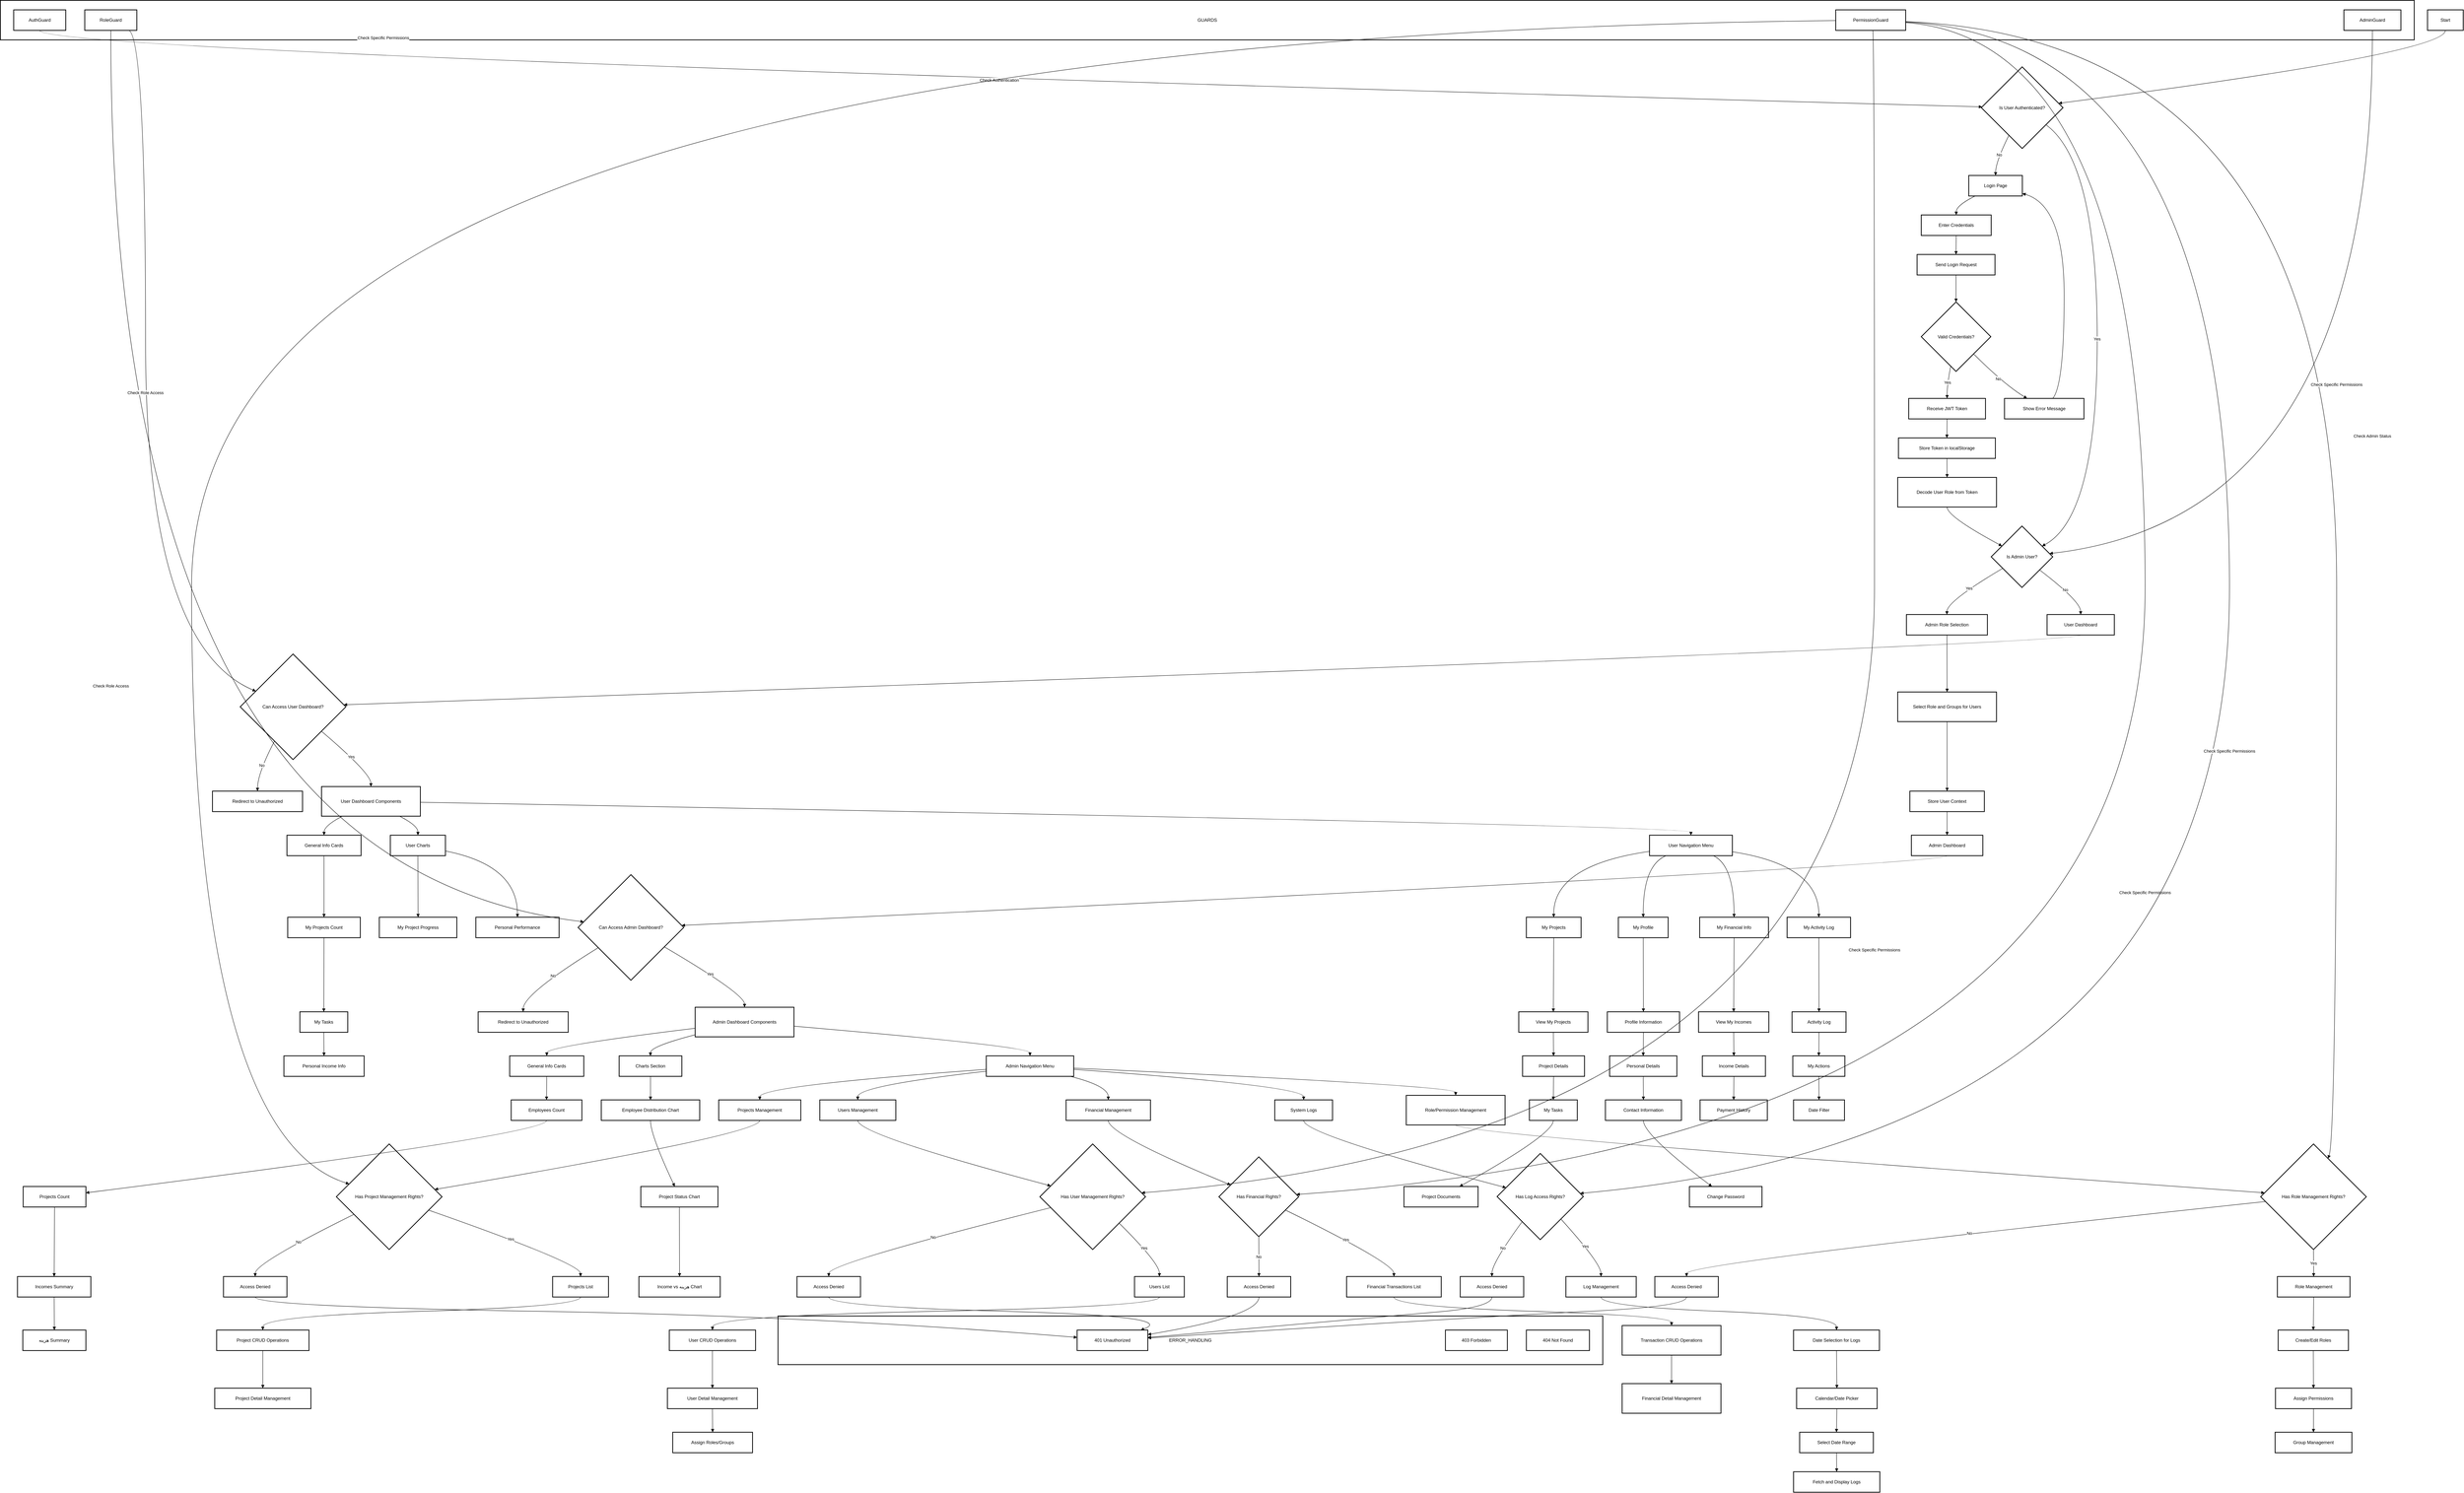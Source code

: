 <mxfile version="28.1.2">
  <diagram name="Page-1" id="Ymhac-gYsD-7-W69g-JU">
    <mxGraphModel dx="2340" dy="1373" grid="1" gridSize="10" guides="1" tooltips="1" connect="1" arrows="1" fold="1" page="1" pageScale="1" pageWidth="850" pageHeight="1100" math="0" shadow="0">
      <root>
        <mxCell id="0" />
        <mxCell id="1" parent="0" />
        <mxCell id="_YqeDHZtM0K_vwDkv74_-184" value="ERROR_HANDLING" style="whiteSpace=wrap;strokeWidth=2;" vertex="1" parent="1">
          <mxGeometry x="2066" y="3484" width="2170" height="128" as="geometry" />
        </mxCell>
        <mxCell id="_YqeDHZtM0K_vwDkv74_-185" value="GUARDS" style="whiteSpace=wrap;strokeWidth=2;" vertex="1" parent="1">
          <mxGeometry x="20" y="20" width="6351" height="104" as="geometry" />
        </mxCell>
        <mxCell id="_YqeDHZtM0K_vwDkv74_-186" value="Start" style="whiteSpace=wrap;strokeWidth=2;" vertex="1" parent="1">
          <mxGeometry x="6406" y="45" width="94" height="54" as="geometry" />
        </mxCell>
        <mxCell id="_YqeDHZtM0K_vwDkv74_-187" value="Is User Authenticated?" style="rhombus;strokeWidth=2;whiteSpace=wrap;" vertex="1" parent="1">
          <mxGeometry x="5232" y="195" width="215" height="215" as="geometry" />
        </mxCell>
        <mxCell id="_YqeDHZtM0K_vwDkv74_-188" value="Login Page" style="whiteSpace=wrap;strokeWidth=2;" vertex="1" parent="1">
          <mxGeometry x="5199" y="481" width="141" height="54" as="geometry" />
        </mxCell>
        <mxCell id="_YqeDHZtM0K_vwDkv74_-189" value="Is Admin User?" style="rhombus;strokeWidth=2;whiteSpace=wrap;" vertex="1" parent="1">
          <mxGeometry x="5258" y="1404" width="162" height="162" as="geometry" />
        </mxCell>
        <mxCell id="_YqeDHZtM0K_vwDkv74_-190" value="Enter Credentials" style="whiteSpace=wrap;strokeWidth=2;" vertex="1" parent="1">
          <mxGeometry x="5074" y="585" width="184" height="54" as="geometry" />
        </mxCell>
        <mxCell id="_YqeDHZtM0K_vwDkv74_-191" value="Send Login Request" style="whiteSpace=wrap;strokeWidth=2;" vertex="1" parent="1">
          <mxGeometry x="5063" y="689" width="205" height="54" as="geometry" />
        </mxCell>
        <mxCell id="_YqeDHZtM0K_vwDkv74_-192" value="Valid Credentials?" style="rhombus;strokeWidth=2;whiteSpace=wrap;" vertex="1" parent="1">
          <mxGeometry x="5074" y="814" width="183" height="183" as="geometry" />
        </mxCell>
        <mxCell id="_YqeDHZtM0K_vwDkv74_-193" value="Receive JWT Token" style="whiteSpace=wrap;strokeWidth=2;" vertex="1" parent="1">
          <mxGeometry x="5041" y="1068" width="202" height="54" as="geometry" />
        </mxCell>
        <mxCell id="_YqeDHZtM0K_vwDkv74_-194" value="Store Token in localStorage" style="whiteSpace=wrap;strokeWidth=2;" vertex="1" parent="1">
          <mxGeometry x="5014" y="1172" width="255" height="54" as="geometry" />
        </mxCell>
        <mxCell id="_YqeDHZtM0K_vwDkv74_-195" value="Decode User Role from Token" style="whiteSpace=wrap;strokeWidth=2;" vertex="1" parent="1">
          <mxGeometry x="5012" y="1276" width="260" height="78" as="geometry" />
        </mxCell>
        <mxCell id="_YqeDHZtM0K_vwDkv74_-196" value="Show Error Message" style="whiteSpace=wrap;strokeWidth=2;" vertex="1" parent="1">
          <mxGeometry x="5293" y="1068" width="209" height="54" as="geometry" />
        </mxCell>
        <mxCell id="_YqeDHZtM0K_vwDkv74_-197" value="Admin Role Selection" style="whiteSpace=wrap;strokeWidth=2;" vertex="1" parent="1">
          <mxGeometry x="5035" y="1637" width="213" height="54" as="geometry" />
        </mxCell>
        <mxCell id="_YqeDHZtM0K_vwDkv74_-198" value="Select Role and Groups for Users" style="whiteSpace=wrap;strokeWidth=2;" vertex="1" parent="1">
          <mxGeometry x="5012" y="1841" width="260" height="78" as="geometry" />
        </mxCell>
        <mxCell id="_YqeDHZtM0K_vwDkv74_-199" value="Store User Context" style="whiteSpace=wrap;strokeWidth=2;" vertex="1" parent="1">
          <mxGeometry x="5044" y="2102" width="196" height="54" as="geometry" />
        </mxCell>
        <mxCell id="_YqeDHZtM0K_vwDkv74_-200" value="Admin Dashboard" style="whiteSpace=wrap;strokeWidth=2;" vertex="1" parent="1">
          <mxGeometry x="5048" y="2218" width="188" height="54" as="geometry" />
        </mxCell>
        <mxCell id="_YqeDHZtM0K_vwDkv74_-201" value="User Dashboard" style="whiteSpace=wrap;strokeWidth=2;" vertex="1" parent="1">
          <mxGeometry x="5405" y="1637" width="177" height="54" as="geometry" />
        </mxCell>
        <mxCell id="_YqeDHZtM0K_vwDkv74_-202" value="Can Access Admin Dashboard?" style="rhombus;strokeWidth=2;whiteSpace=wrap;" vertex="1" parent="1">
          <mxGeometry x="1540" y="2322" width="278" height="278" as="geometry" />
        </mxCell>
        <mxCell id="_YqeDHZtM0K_vwDkv74_-203" value="Redirect to Unauthorized" style="whiteSpace=wrap;strokeWidth=2;" vertex="1" parent="1">
          <mxGeometry x="1277" y="2683" width="237" height="54" as="geometry" />
        </mxCell>
        <mxCell id="_YqeDHZtM0K_vwDkv74_-204" value="Admin Dashboard Components" style="whiteSpace=wrap;strokeWidth=2;" vertex="1" parent="1">
          <mxGeometry x="1848" y="2671" width="260" height="78" as="geometry" />
        </mxCell>
        <mxCell id="_YqeDHZtM0K_vwDkv74_-205" value="General Info Cards" style="whiteSpace=wrap;strokeWidth=2;" vertex="1" parent="1">
          <mxGeometry x="1360" y="2799" width="195" height="54" as="geometry" />
        </mxCell>
        <mxCell id="_YqeDHZtM0K_vwDkv74_-206" value="Employees Count" style="whiteSpace=wrap;strokeWidth=2;" vertex="1" parent="1">
          <mxGeometry x="1364" y="2915" width="186" height="54" as="geometry" />
        </mxCell>
        <mxCell id="_YqeDHZtM0K_vwDkv74_-207" value="Projects Count" style="whiteSpace=wrap;strokeWidth=2;" vertex="1" parent="1">
          <mxGeometry x="80" y="3143" width="165" height="54" as="geometry" />
        </mxCell>
        <mxCell id="_YqeDHZtM0K_vwDkv74_-208" value="Incomes Summary" style="whiteSpace=wrap;strokeWidth=2;" vertex="1" parent="1">
          <mxGeometry x="65" y="3380" width="193" height="54" as="geometry" />
        </mxCell>
        <mxCell id="_YqeDHZtM0K_vwDkv74_-209" value="هزینه Summary" style="whiteSpace=wrap;strokeWidth=2;" vertex="1" parent="1">
          <mxGeometry x="79" y="3521" width="166" height="54" as="geometry" />
        </mxCell>
        <mxCell id="_YqeDHZtM0K_vwDkv74_-210" value="Charts Section" style="whiteSpace=wrap;strokeWidth=2;" vertex="1" parent="1">
          <mxGeometry x="1648" y="2799" width="165" height="54" as="geometry" />
        </mxCell>
        <mxCell id="_YqeDHZtM0K_vwDkv74_-211" value="Employee Distribution Chart" style="whiteSpace=wrap;strokeWidth=2;" vertex="1" parent="1">
          <mxGeometry x="1601" y="2915" width="259" height="54" as="geometry" />
        </mxCell>
        <mxCell id="_YqeDHZtM0K_vwDkv74_-212" value="Project Status Chart" style="whiteSpace=wrap;strokeWidth=2;" vertex="1" parent="1">
          <mxGeometry x="1705" y="3143" width="203" height="54" as="geometry" />
        </mxCell>
        <mxCell id="_YqeDHZtM0K_vwDkv74_-213" value="Income vs هزینه Chart" style="whiteSpace=wrap;strokeWidth=2;" vertex="1" parent="1">
          <mxGeometry x="1700" y="3380" width="214" height="54" as="geometry" />
        </mxCell>
        <mxCell id="_YqeDHZtM0K_vwDkv74_-214" value="Admin Navigation Menu" style="whiteSpace=wrap;strokeWidth=2;" vertex="1" parent="1">
          <mxGeometry x="2614" y="2799" width="230" height="54" as="geometry" />
        </mxCell>
        <mxCell id="_YqeDHZtM0K_vwDkv74_-215" value="Projects Management" style="whiteSpace=wrap;strokeWidth=2;" vertex="1" parent="1">
          <mxGeometry x="1910" y="2915" width="216" height="54" as="geometry" />
        </mxCell>
        <mxCell id="_YqeDHZtM0K_vwDkv74_-216" value="Users Management" style="whiteSpace=wrap;strokeWidth=2;" vertex="1" parent="1">
          <mxGeometry x="2176" y="2915" width="200" height="54" as="geometry" />
        </mxCell>
        <mxCell id="_YqeDHZtM0K_vwDkv74_-217" value="Financial Management" style="whiteSpace=wrap;strokeWidth=2;" vertex="1" parent="1">
          <mxGeometry x="2824" y="2915" width="222" height="54" as="geometry" />
        </mxCell>
        <mxCell id="_YqeDHZtM0K_vwDkv74_-218" value="System Logs" style="whiteSpace=wrap;strokeWidth=2;" vertex="1" parent="1">
          <mxGeometry x="3373" y="2915" width="152" height="54" as="geometry" />
        </mxCell>
        <mxCell id="_YqeDHZtM0K_vwDkv74_-219" value="Role/Permission Management" style="whiteSpace=wrap;strokeWidth=2;" vertex="1" parent="1">
          <mxGeometry x="3719" y="2903" width="260" height="78" as="geometry" />
        </mxCell>
        <mxCell id="_YqeDHZtM0K_vwDkv74_-220" value="Can Access User Dashboard?" style="rhombus;strokeWidth=2;whiteSpace=wrap;" vertex="1" parent="1">
          <mxGeometry x="651" y="1741" width="278" height="278" as="geometry" />
        </mxCell>
        <mxCell id="_YqeDHZtM0K_vwDkv74_-221" value="Redirect to Unauthorized" style="whiteSpace=wrap;strokeWidth=2;" vertex="1" parent="1">
          <mxGeometry x="578" y="2102" width="237" height="54" as="geometry" />
        </mxCell>
        <mxCell id="_YqeDHZtM0K_vwDkv74_-222" value="User Dashboard Components" style="whiteSpace=wrap;strokeWidth=2;" vertex="1" parent="1">
          <mxGeometry x="865" y="2090" width="260" height="78" as="geometry" />
        </mxCell>
        <mxCell id="_YqeDHZtM0K_vwDkv74_-223" value="General Info Cards" style="whiteSpace=wrap;strokeWidth=2;" vertex="1" parent="1">
          <mxGeometry x="774" y="2218" width="195" height="54" as="geometry" />
        </mxCell>
        <mxCell id="_YqeDHZtM0K_vwDkv74_-224" value="My Projects Count" style="whiteSpace=wrap;strokeWidth=2;" vertex="1" parent="1">
          <mxGeometry x="776" y="2434" width="191" height="54" as="geometry" />
        </mxCell>
        <mxCell id="_YqeDHZtM0K_vwDkv74_-225" value="My Tasks" style="whiteSpace=wrap;strokeWidth=2;" vertex="1" parent="1">
          <mxGeometry x="808" y="2683" width="126" height="54" as="geometry" />
        </mxCell>
        <mxCell id="_YqeDHZtM0K_vwDkv74_-226" value="Personal Income Info" style="whiteSpace=wrap;strokeWidth=2;" vertex="1" parent="1">
          <mxGeometry x="766" y="2799" width="211" height="54" as="geometry" />
        </mxCell>
        <mxCell id="_YqeDHZtM0K_vwDkv74_-227" value="User Charts" style="whiteSpace=wrap;strokeWidth=2;" vertex="1" parent="1">
          <mxGeometry x="1046" y="2218" width="145" height="54" as="geometry" />
        </mxCell>
        <mxCell id="_YqeDHZtM0K_vwDkv74_-228" value="My Project Progress" style="whiteSpace=wrap;strokeWidth=2;" vertex="1" parent="1">
          <mxGeometry x="1017" y="2434" width="204" height="54" as="geometry" />
        </mxCell>
        <mxCell id="_YqeDHZtM0K_vwDkv74_-229" value="Personal Performance" style="whiteSpace=wrap;strokeWidth=2;" vertex="1" parent="1">
          <mxGeometry x="1271" y="2434" width="219" height="54" as="geometry" />
        </mxCell>
        <mxCell id="_YqeDHZtM0K_vwDkv74_-230" value="User Navigation Menu" style="whiteSpace=wrap;strokeWidth=2;" vertex="1" parent="1">
          <mxGeometry x="4359" y="2218" width="218" height="54" as="geometry" />
        </mxCell>
        <mxCell id="_YqeDHZtM0K_vwDkv74_-231" value="My Projects" style="whiteSpace=wrap;strokeWidth=2;" vertex="1" parent="1">
          <mxGeometry x="4035" y="2434" width="144" height="54" as="geometry" />
        </mxCell>
        <mxCell id="_YqeDHZtM0K_vwDkv74_-232" value="My Profile" style="whiteSpace=wrap;strokeWidth=2;" vertex="1" parent="1">
          <mxGeometry x="4277" y="2434" width="131" height="54" as="geometry" />
        </mxCell>
        <mxCell id="_YqeDHZtM0K_vwDkv74_-233" value="My Financial Info" style="whiteSpace=wrap;strokeWidth=2;" vertex="1" parent="1">
          <mxGeometry x="4491" y="2434" width="181" height="54" as="geometry" />
        </mxCell>
        <mxCell id="_YqeDHZtM0K_vwDkv74_-234" value="My Activity Log" style="whiteSpace=wrap;strokeWidth=2;" vertex="1" parent="1">
          <mxGeometry x="4721" y="2434" width="167" height="54" as="geometry" />
        </mxCell>
        <mxCell id="_YqeDHZtM0K_vwDkv74_-235" value="Has Project Management Rights?" style="rhombus;strokeWidth=2;whiteSpace=wrap;" vertex="1" parent="1">
          <mxGeometry x="904" y="3031" width="278" height="278" as="geometry" />
        </mxCell>
        <mxCell id="_YqeDHZtM0K_vwDkv74_-236" value="Access Denied" style="whiteSpace=wrap;strokeWidth=2;" vertex="1" parent="1">
          <mxGeometry x="607" y="3380" width="167" height="54" as="geometry" />
        </mxCell>
        <mxCell id="_YqeDHZtM0K_vwDkv74_-237" value="Projects List" style="whiteSpace=wrap;strokeWidth=2;" vertex="1" parent="1">
          <mxGeometry x="1473" y="3380" width="147" height="54" as="geometry" />
        </mxCell>
        <mxCell id="_YqeDHZtM0K_vwDkv74_-238" value="Project CRUD Operations" style="whiteSpace=wrap;strokeWidth=2;" vertex="1" parent="1">
          <mxGeometry x="589" y="3521" width="243" height="54" as="geometry" />
        </mxCell>
        <mxCell id="_YqeDHZtM0K_vwDkv74_-239" value="Project Detail Management" style="whiteSpace=wrap;strokeWidth=2;" vertex="1" parent="1">
          <mxGeometry x="584" y="3674" width="253" height="54" as="geometry" />
        </mxCell>
        <mxCell id="_YqeDHZtM0K_vwDkv74_-240" value="Has User Management Rights?" style="rhombus;strokeWidth=2;whiteSpace=wrap;" vertex="1" parent="1">
          <mxGeometry x="2755" y="3031" width="278" height="278" as="geometry" />
        </mxCell>
        <mxCell id="_YqeDHZtM0K_vwDkv74_-241" value="Access Denied" style="whiteSpace=wrap;strokeWidth=2;" vertex="1" parent="1">
          <mxGeometry x="2116" y="3380" width="167" height="54" as="geometry" />
        </mxCell>
        <mxCell id="_YqeDHZtM0K_vwDkv74_-242" value="Users List" style="whiteSpace=wrap;strokeWidth=2;" vertex="1" parent="1">
          <mxGeometry x="3004" y="3380" width="131" height="54" as="geometry" />
        </mxCell>
        <mxCell id="_YqeDHZtM0K_vwDkv74_-243" value="User CRUD Operations" style="whiteSpace=wrap;strokeWidth=2;" vertex="1" parent="1">
          <mxGeometry x="1780" y="3521" width="227" height="54" as="geometry" />
        </mxCell>
        <mxCell id="_YqeDHZtM0K_vwDkv74_-244" value="User Detail Management" style="whiteSpace=wrap;strokeWidth=2;" vertex="1" parent="1">
          <mxGeometry x="1775" y="3674" width="237" height="54" as="geometry" />
        </mxCell>
        <mxCell id="_YqeDHZtM0K_vwDkv74_-245" value="Assign Roles/Groups" style="whiteSpace=wrap;strokeWidth=2;" vertex="1" parent="1">
          <mxGeometry x="1789" y="3790" width="210" height="54" as="geometry" />
        </mxCell>
        <mxCell id="_YqeDHZtM0K_vwDkv74_-246" value="Has Financial Rights?" style="rhombus;strokeWidth=2;whiteSpace=wrap;" vertex="1" parent="1">
          <mxGeometry x="3226" y="3065" width="210" height="210" as="geometry" />
        </mxCell>
        <mxCell id="_YqeDHZtM0K_vwDkv74_-247" value="Access Denied" style="whiteSpace=wrap;strokeWidth=2;" vertex="1" parent="1">
          <mxGeometry x="3248" y="3380" width="167" height="54" as="geometry" />
        </mxCell>
        <mxCell id="_YqeDHZtM0K_vwDkv74_-248" value="Financial Transactions List" style="whiteSpace=wrap;strokeWidth=2;" vertex="1" parent="1">
          <mxGeometry x="3562" y="3380" width="249" height="54" as="geometry" />
        </mxCell>
        <mxCell id="_YqeDHZtM0K_vwDkv74_-249" value="Transaction CRUD Operations" style="whiteSpace=wrap;strokeWidth=2;" vertex="1" parent="1">
          <mxGeometry x="4287" y="3509" width="260" height="78" as="geometry" />
        </mxCell>
        <mxCell id="_YqeDHZtM0K_vwDkv74_-250" value="Financial Detail Management" style="whiteSpace=wrap;strokeWidth=2;" vertex="1" parent="1">
          <mxGeometry x="4287" y="3662" width="260" height="78" as="geometry" />
        </mxCell>
        <mxCell id="_YqeDHZtM0K_vwDkv74_-251" value="Has Log Access Rights?" style="rhombus;strokeWidth=2;whiteSpace=wrap;" vertex="1" parent="1">
          <mxGeometry x="3958" y="3056" width="227" height="227" as="geometry" />
        </mxCell>
        <mxCell id="_YqeDHZtM0K_vwDkv74_-252" value="Access Denied" style="whiteSpace=wrap;strokeWidth=2;" vertex="1" parent="1">
          <mxGeometry x="3861" y="3380" width="167" height="54" as="geometry" />
        </mxCell>
        <mxCell id="_YqeDHZtM0K_vwDkv74_-253" value="Log Management" style="whiteSpace=wrap;strokeWidth=2;" vertex="1" parent="1">
          <mxGeometry x="4139" y="3380" width="185" height="54" as="geometry" />
        </mxCell>
        <mxCell id="_YqeDHZtM0K_vwDkv74_-254" value="Date Selection for Logs" style="whiteSpace=wrap;strokeWidth=2;" vertex="1" parent="1">
          <mxGeometry x="4738" y="3521" width="226" height="54" as="geometry" />
        </mxCell>
        <mxCell id="_YqeDHZtM0K_vwDkv74_-255" value="Calendar/Date Picker" style="whiteSpace=wrap;strokeWidth=2;" vertex="1" parent="1">
          <mxGeometry x="4746" y="3674" width="212" height="54" as="geometry" />
        </mxCell>
        <mxCell id="_YqeDHZtM0K_vwDkv74_-256" value="Select Date Range" style="whiteSpace=wrap;strokeWidth=2;" vertex="1" parent="1">
          <mxGeometry x="4754" y="3790" width="194" height="54" as="geometry" />
        </mxCell>
        <mxCell id="_YqeDHZtM0K_vwDkv74_-257" value="Fetch and Display Logs" style="whiteSpace=wrap;strokeWidth=2;" vertex="1" parent="1">
          <mxGeometry x="4738" y="3894" width="227" height="54" as="geometry" />
        </mxCell>
        <mxCell id="_YqeDHZtM0K_vwDkv74_-258" value="Has Role Management Rights?" style="rhombus;strokeWidth=2;whiteSpace=wrap;" vertex="1" parent="1">
          <mxGeometry x="5967" y="3031" width="278" height="278" as="geometry" />
        </mxCell>
        <mxCell id="_YqeDHZtM0K_vwDkv74_-259" value="Access Denied" style="whiteSpace=wrap;strokeWidth=2;" vertex="1" parent="1">
          <mxGeometry x="4373" y="3380" width="167" height="54" as="geometry" />
        </mxCell>
        <mxCell id="_YqeDHZtM0K_vwDkv74_-260" value="Role Management" style="whiteSpace=wrap;strokeWidth=2;" vertex="1" parent="1">
          <mxGeometry x="6011" y="3380" width="191" height="54" as="geometry" />
        </mxCell>
        <mxCell id="_YqeDHZtM0K_vwDkv74_-261" value="Create/Edit Roles" style="whiteSpace=wrap;strokeWidth=2;" vertex="1" parent="1">
          <mxGeometry x="6013" y="3521" width="185" height="54" as="geometry" />
        </mxCell>
        <mxCell id="_YqeDHZtM0K_vwDkv74_-262" value="Assign Permissions" style="whiteSpace=wrap;strokeWidth=2;" vertex="1" parent="1">
          <mxGeometry x="6006" y="3674" width="200" height="54" as="geometry" />
        </mxCell>
        <mxCell id="_YqeDHZtM0K_vwDkv74_-263" value="Group Management" style="whiteSpace=wrap;strokeWidth=2;" vertex="1" parent="1">
          <mxGeometry x="6005" y="3790" width="202" height="54" as="geometry" />
        </mxCell>
        <mxCell id="_YqeDHZtM0K_vwDkv74_-264" value="View My Projects" style="whiteSpace=wrap;strokeWidth=2;" vertex="1" parent="1">
          <mxGeometry x="4015" y="2683" width="182" height="54" as="geometry" />
        </mxCell>
        <mxCell id="_YqeDHZtM0K_vwDkv74_-265" value="Project Details" style="whiteSpace=wrap;strokeWidth=2;" vertex="1" parent="1">
          <mxGeometry x="4025" y="2799" width="163" height="54" as="geometry" />
        </mxCell>
        <mxCell id="_YqeDHZtM0K_vwDkv74_-266" value="My Tasks" style="whiteSpace=wrap;strokeWidth=2;" vertex="1" parent="1">
          <mxGeometry x="4043" y="2915" width="126" height="54" as="geometry" />
        </mxCell>
        <mxCell id="_YqeDHZtM0K_vwDkv74_-267" value="Project Documents" style="whiteSpace=wrap;strokeWidth=2;" vertex="1" parent="1">
          <mxGeometry x="3713" y="3143" width="195" height="54" as="geometry" />
        </mxCell>
        <mxCell id="_YqeDHZtM0K_vwDkv74_-268" value="Profile Information" style="whiteSpace=wrap;strokeWidth=2;" vertex="1" parent="1">
          <mxGeometry x="4248" y="2683" width="190" height="54" as="geometry" />
        </mxCell>
        <mxCell id="_YqeDHZtM0K_vwDkv74_-269" value="Personal Details" style="whiteSpace=wrap;strokeWidth=2;" vertex="1" parent="1">
          <mxGeometry x="4254" y="2799" width="177" height="54" as="geometry" />
        </mxCell>
        <mxCell id="_YqeDHZtM0K_vwDkv74_-270" value="Contact Information" style="whiteSpace=wrap;strokeWidth=2;" vertex="1" parent="1">
          <mxGeometry x="4243" y="2915" width="200" height="54" as="geometry" />
        </mxCell>
        <mxCell id="_YqeDHZtM0K_vwDkv74_-271" value="Change Password" style="whiteSpace=wrap;strokeWidth=2;" vertex="1" parent="1">
          <mxGeometry x="4464" y="3143" width="191" height="54" as="geometry" />
        </mxCell>
        <mxCell id="_YqeDHZtM0K_vwDkv74_-272" value="View My Incomes" style="whiteSpace=wrap;strokeWidth=2;" vertex="1" parent="1">
          <mxGeometry x="4488" y="2683" width="185" height="54" as="geometry" />
        </mxCell>
        <mxCell id="_YqeDHZtM0K_vwDkv74_-273" value="Income Details" style="whiteSpace=wrap;strokeWidth=2;" vertex="1" parent="1">
          <mxGeometry x="4498" y="2799" width="166" height="54" as="geometry" />
        </mxCell>
        <mxCell id="_YqeDHZtM0K_vwDkv74_-274" value="Payment History" style="whiteSpace=wrap;strokeWidth=2;" vertex="1" parent="1">
          <mxGeometry x="4492" y="2915" width="177" height="54" as="geometry" />
        </mxCell>
        <mxCell id="_YqeDHZtM0K_vwDkv74_-275" value="Activity Log" style="whiteSpace=wrap;strokeWidth=2;" vertex="1" parent="1">
          <mxGeometry x="4734" y="2683" width="142" height="54" as="geometry" />
        </mxCell>
        <mxCell id="_YqeDHZtM0K_vwDkv74_-276" value="My Actions" style="whiteSpace=wrap;strokeWidth=2;" vertex="1" parent="1">
          <mxGeometry x="4736" y="2799" width="137" height="54" as="geometry" />
        </mxCell>
        <mxCell id="_YqeDHZtM0K_vwDkv74_-277" value="Date Filter" style="whiteSpace=wrap;strokeWidth=2;" vertex="1" parent="1">
          <mxGeometry x="4738" y="2915" width="134" height="54" as="geometry" />
        </mxCell>
        <mxCell id="_YqeDHZtM0K_vwDkv74_-278" value="AuthGuard" style="whiteSpace=wrap;strokeWidth=2;" vertex="1" parent="1">
          <mxGeometry x="55" y="45" width="137" height="54" as="geometry" />
        </mxCell>
        <mxCell id="_YqeDHZtM0K_vwDkv74_-279" value="RoleGuard" style="whiteSpace=wrap;strokeWidth=2;" vertex="1" parent="1">
          <mxGeometry x="242" y="45" width="137" height="54" as="geometry" />
        </mxCell>
        <mxCell id="_YqeDHZtM0K_vwDkv74_-280" value="PermissionGuard" style="whiteSpace=wrap;strokeWidth=2;" vertex="1" parent="1">
          <mxGeometry x="4849" y="45" width="184" height="54" as="geometry" />
        </mxCell>
        <mxCell id="_YqeDHZtM0K_vwDkv74_-281" value="AdminGuard" style="whiteSpace=wrap;strokeWidth=2;" vertex="1" parent="1">
          <mxGeometry x="6186" y="45" width="150" height="54" as="geometry" />
        </mxCell>
        <mxCell id="_YqeDHZtM0K_vwDkv74_-282" value="401 Unauthorized" style="whiteSpace=wrap;strokeWidth=2;" vertex="1" parent="1">
          <mxGeometry x="2853" y="3521" width="186" height="54" as="geometry" />
        </mxCell>
        <mxCell id="_YqeDHZtM0K_vwDkv74_-283" value="403 Forbidden" style="whiteSpace=wrap;strokeWidth=2;" vertex="1" parent="1">
          <mxGeometry x="3822" y="3521" width="163" height="54" as="geometry" />
        </mxCell>
        <mxCell id="_YqeDHZtM0K_vwDkv74_-284" value="404 Not Found" style="whiteSpace=wrap;strokeWidth=2;" vertex="1" parent="1">
          <mxGeometry x="4035" y="3521" width="166" height="54" as="geometry" />
        </mxCell>
        <mxCell id="_YqeDHZtM0K_vwDkv74_-285" value="" style="curved=1;startArrow=none;endArrow=block;exitX=0.5;exitY=1;entryX=1;entryY=0.44;rounded=0;" edge="1" parent="1" source="_YqeDHZtM0K_vwDkv74_-186" target="_YqeDHZtM0K_vwDkv74_-187">
          <mxGeometry relative="1" as="geometry">
            <Array as="points">
              <mxPoint x="6453" y="160" />
            </Array>
          </mxGeometry>
        </mxCell>
        <mxCell id="_YqeDHZtM0K_vwDkv74_-286" value="No" style="curved=1;startArrow=none;endArrow=block;exitX=0.26;exitY=1;entryX=0.5;entryY=0;rounded=0;" edge="1" parent="1" source="_YqeDHZtM0K_vwDkv74_-187" target="_YqeDHZtM0K_vwDkv74_-188">
          <mxGeometry relative="1" as="geometry">
            <Array as="points">
              <mxPoint x="5270" y="445" />
            </Array>
          </mxGeometry>
        </mxCell>
        <mxCell id="_YqeDHZtM0K_vwDkv74_-287" value="Yes" style="curved=1;startArrow=none;endArrow=block;exitX=1;exitY=0.86;entryX=1.01;entryY=0.23;rounded=0;" edge="1" parent="1" source="_YqeDHZtM0K_vwDkv74_-187" target="_YqeDHZtM0K_vwDkv74_-189">
          <mxGeometry relative="1" as="geometry">
            <Array as="points">
              <mxPoint x="5537" y="445" />
              <mxPoint x="5537" y="1379" />
            </Array>
          </mxGeometry>
        </mxCell>
        <mxCell id="_YqeDHZtM0K_vwDkv74_-288" value="" style="curved=1;startArrow=none;endArrow=block;exitX=0.12;exitY=1;entryX=0.5;entryY=0;rounded=0;" edge="1" parent="1" source="_YqeDHZtM0K_vwDkv74_-188" target="_YqeDHZtM0K_vwDkv74_-190">
          <mxGeometry relative="1" as="geometry">
            <Array as="points">
              <mxPoint x="5166" y="560" />
            </Array>
          </mxGeometry>
        </mxCell>
        <mxCell id="_YqeDHZtM0K_vwDkv74_-289" value="" style="curved=1;startArrow=none;endArrow=block;exitX=0.5;exitY=1;entryX=0.5;entryY=0;rounded=0;" edge="1" parent="1" source="_YqeDHZtM0K_vwDkv74_-190" target="_YqeDHZtM0K_vwDkv74_-191">
          <mxGeometry relative="1" as="geometry">
            <Array as="points" />
          </mxGeometry>
        </mxCell>
        <mxCell id="_YqeDHZtM0K_vwDkv74_-290" value="" style="curved=1;startArrow=none;endArrow=block;exitX=0.5;exitY=1;entryX=0.5;entryY=0;rounded=0;" edge="1" parent="1" source="_YqeDHZtM0K_vwDkv74_-191" target="_YqeDHZtM0K_vwDkv74_-192">
          <mxGeometry relative="1" as="geometry">
            <Array as="points" />
          </mxGeometry>
        </mxCell>
        <mxCell id="_YqeDHZtM0K_vwDkv74_-291" value="Yes" style="curved=1;startArrow=none;endArrow=block;exitX=0.41;exitY=1;entryX=0.5;entryY=-0.01;rounded=0;" edge="1" parent="1" source="_YqeDHZtM0K_vwDkv74_-192" target="_YqeDHZtM0K_vwDkv74_-193">
          <mxGeometry relative="1" as="geometry">
            <Array as="points">
              <mxPoint x="5142" y="1032" />
            </Array>
          </mxGeometry>
        </mxCell>
        <mxCell id="_YqeDHZtM0K_vwDkv74_-292" value="" style="curved=1;startArrow=none;endArrow=block;exitX=0.5;exitY=0.99;entryX=0.5;entryY=-0.01;rounded=0;" edge="1" parent="1" source="_YqeDHZtM0K_vwDkv74_-193" target="_YqeDHZtM0K_vwDkv74_-194">
          <mxGeometry relative="1" as="geometry">
            <Array as="points" />
          </mxGeometry>
        </mxCell>
        <mxCell id="_YqeDHZtM0K_vwDkv74_-293" value="" style="curved=1;startArrow=none;endArrow=block;exitX=0.5;exitY=0.99;entryX=0.5;entryY=0;rounded=0;" edge="1" parent="1" source="_YqeDHZtM0K_vwDkv74_-194" target="_YqeDHZtM0K_vwDkv74_-195">
          <mxGeometry relative="1" as="geometry">
            <Array as="points" />
          </mxGeometry>
        </mxCell>
        <mxCell id="_YqeDHZtM0K_vwDkv74_-294" value="" style="curved=1;startArrow=none;endArrow=block;exitX=0.5;exitY=1;entryX=0;entryY=0.23;rounded=0;" edge="1" parent="1" source="_YqeDHZtM0K_vwDkv74_-195" target="_YqeDHZtM0K_vwDkv74_-189">
          <mxGeometry relative="1" as="geometry">
            <Array as="points">
              <mxPoint x="5142" y="1379" />
            </Array>
          </mxGeometry>
        </mxCell>
        <mxCell id="_YqeDHZtM0K_vwDkv74_-295" value="No" style="curved=1;startArrow=none;endArrow=block;exitX=1;exitY=0.99;entryX=0.28;entryY=-0.01;rounded=0;" edge="1" parent="1" source="_YqeDHZtM0K_vwDkv74_-192" target="_YqeDHZtM0K_vwDkv74_-196">
          <mxGeometry relative="1" as="geometry">
            <Array as="points">
              <mxPoint x="5293" y="1032" />
            </Array>
          </mxGeometry>
        </mxCell>
        <mxCell id="_YqeDHZtM0K_vwDkv74_-296" value="" style="curved=1;startArrow=none;endArrow=block;exitX=0.61;exitY=-0.01;entryX=1;entryY=0.88;rounded=0;" edge="1" parent="1" source="_YqeDHZtM0K_vwDkv74_-196" target="_YqeDHZtM0K_vwDkv74_-188">
          <mxGeometry relative="1" as="geometry">
            <Array as="points">
              <mxPoint x="5450" y="1032" />
              <mxPoint x="5450" y="560" />
            </Array>
          </mxGeometry>
        </mxCell>
        <mxCell id="_YqeDHZtM0K_vwDkv74_-297" value="Yes" style="curved=1;startArrow=none;endArrow=block;exitX=0;exitY=0.8;entryX=0.5;entryY=0;rounded=0;" edge="1" parent="1" source="_YqeDHZtM0K_vwDkv74_-189" target="_YqeDHZtM0K_vwDkv74_-197">
          <mxGeometry relative="1" as="geometry">
            <Array as="points">
              <mxPoint x="5142" y="1602" />
            </Array>
          </mxGeometry>
        </mxCell>
        <mxCell id="_YqeDHZtM0K_vwDkv74_-298" value="" style="curved=1;startArrow=none;endArrow=block;exitX=0.5;exitY=1;entryX=0.5;entryY=0;rounded=0;" edge="1" parent="1" source="_YqeDHZtM0K_vwDkv74_-197" target="_YqeDHZtM0K_vwDkv74_-198">
          <mxGeometry relative="1" as="geometry">
            <Array as="points" />
          </mxGeometry>
        </mxCell>
        <mxCell id="_YqeDHZtM0K_vwDkv74_-299" value="" style="curved=1;startArrow=none;endArrow=block;exitX=0.5;exitY=1;entryX=0.5;entryY=0;rounded=0;" edge="1" parent="1" source="_YqeDHZtM0K_vwDkv74_-198" target="_YqeDHZtM0K_vwDkv74_-199">
          <mxGeometry relative="1" as="geometry">
            <Array as="points" />
          </mxGeometry>
        </mxCell>
        <mxCell id="_YqeDHZtM0K_vwDkv74_-300" value="" style="curved=1;startArrow=none;endArrow=block;exitX=0.5;exitY=1;entryX=0.5;entryY=0;rounded=0;" edge="1" parent="1" source="_YqeDHZtM0K_vwDkv74_-199" target="_YqeDHZtM0K_vwDkv74_-200">
          <mxGeometry relative="1" as="geometry">
            <Array as="points" />
          </mxGeometry>
        </mxCell>
        <mxCell id="_YqeDHZtM0K_vwDkv74_-301" value="No" style="curved=1;startArrow=none;endArrow=block;exitX=1.01;exitY=0.88;entryX=0.5;entryY=0;rounded=0;" edge="1" parent="1" source="_YqeDHZtM0K_vwDkv74_-189" target="_YqeDHZtM0K_vwDkv74_-201">
          <mxGeometry relative="1" as="geometry">
            <Array as="points">
              <mxPoint x="5493" y="1602" />
            </Array>
          </mxGeometry>
        </mxCell>
        <mxCell id="_YqeDHZtM0K_vwDkv74_-302" value="" style="curved=1;startArrow=none;endArrow=block;exitX=0.5;exitY=1;entryX=1;entryY=0.48;rounded=0;" edge="1" parent="1" source="_YqeDHZtM0K_vwDkv74_-200" target="_YqeDHZtM0K_vwDkv74_-202">
          <mxGeometry relative="1" as="geometry">
            <Array as="points">
              <mxPoint x="5142" y="2297" />
            </Array>
          </mxGeometry>
        </mxCell>
        <mxCell id="_YqeDHZtM0K_vwDkv74_-303" value="No" style="curved=1;startArrow=none;endArrow=block;exitX=0;exitY=0.81;entryX=0.5;entryY=0;rounded=0;" edge="1" parent="1" source="_YqeDHZtM0K_vwDkv74_-202" target="_YqeDHZtM0K_vwDkv74_-203">
          <mxGeometry relative="1" as="geometry">
            <Array as="points">
              <mxPoint x="1396" y="2636" />
            </Array>
          </mxGeometry>
        </mxCell>
        <mxCell id="_YqeDHZtM0K_vwDkv74_-304" value="Yes" style="curved=1;startArrow=none;endArrow=block;exitX=1;exitY=0.79;entryX=0.5;entryY=0;rounded=0;" edge="1" parent="1" source="_YqeDHZtM0K_vwDkv74_-202" target="_YqeDHZtM0K_vwDkv74_-204">
          <mxGeometry relative="1" as="geometry">
            <Array as="points">
              <mxPoint x="1978" y="2636" />
            </Array>
          </mxGeometry>
        </mxCell>
        <mxCell id="_YqeDHZtM0K_vwDkv74_-305" value="" style="curved=1;startArrow=none;endArrow=block;exitX=0;exitY=0.71;entryX=0.5;entryY=0;rounded=0;" edge="1" parent="1" source="_YqeDHZtM0K_vwDkv74_-204" target="_YqeDHZtM0K_vwDkv74_-205">
          <mxGeometry relative="1" as="geometry">
            <Array as="points">
              <mxPoint x="1458" y="2774" />
            </Array>
          </mxGeometry>
        </mxCell>
        <mxCell id="_YqeDHZtM0K_vwDkv74_-306" value="" style="curved=1;startArrow=none;endArrow=block;exitX=0.5;exitY=1;entryX=0.5;entryY=0;rounded=0;" edge="1" parent="1" source="_YqeDHZtM0K_vwDkv74_-205" target="_YqeDHZtM0K_vwDkv74_-206">
          <mxGeometry relative="1" as="geometry">
            <Array as="points" />
          </mxGeometry>
        </mxCell>
        <mxCell id="_YqeDHZtM0K_vwDkv74_-307" value="" style="curved=1;startArrow=none;endArrow=block;exitX=0.5;exitY=1;entryX=1;entryY=0.31;rounded=0;" edge="1" parent="1" source="_YqeDHZtM0K_vwDkv74_-206" target="_YqeDHZtM0K_vwDkv74_-207">
          <mxGeometry relative="1" as="geometry">
            <Array as="points">
              <mxPoint x="1458" y="3006" />
            </Array>
          </mxGeometry>
        </mxCell>
        <mxCell id="_YqeDHZtM0K_vwDkv74_-308" value="" style="curved=1;startArrow=none;endArrow=block;exitX=0.5;exitY=1;entryX=0.5;entryY=0;rounded=0;" edge="1" parent="1" source="_YqeDHZtM0K_vwDkv74_-207" target="_YqeDHZtM0K_vwDkv74_-208">
          <mxGeometry relative="1" as="geometry">
            <Array as="points" />
          </mxGeometry>
        </mxCell>
        <mxCell id="_YqeDHZtM0K_vwDkv74_-309" value="" style="curved=1;startArrow=none;endArrow=block;exitX=0.5;exitY=1;entryX=0.5;entryY=0;rounded=0;" edge="1" parent="1" source="_YqeDHZtM0K_vwDkv74_-208" target="_YqeDHZtM0K_vwDkv74_-209">
          <mxGeometry relative="1" as="geometry">
            <Array as="points" />
          </mxGeometry>
        </mxCell>
        <mxCell id="_YqeDHZtM0K_vwDkv74_-310" value="" style="curved=1;startArrow=none;endArrow=block;exitX=0;exitY=0.93;entryX=0.5;entryY=0;rounded=0;" edge="1" parent="1" source="_YqeDHZtM0K_vwDkv74_-204" target="_YqeDHZtM0K_vwDkv74_-210">
          <mxGeometry relative="1" as="geometry">
            <Array as="points">
              <mxPoint x="1730" y="2774" />
            </Array>
          </mxGeometry>
        </mxCell>
        <mxCell id="_YqeDHZtM0K_vwDkv74_-311" value="" style="curved=1;startArrow=none;endArrow=block;exitX=0.5;exitY=1;entryX=0.5;entryY=0;rounded=0;" edge="1" parent="1" source="_YqeDHZtM0K_vwDkv74_-210" target="_YqeDHZtM0K_vwDkv74_-211">
          <mxGeometry relative="1" as="geometry">
            <Array as="points" />
          </mxGeometry>
        </mxCell>
        <mxCell id="_YqeDHZtM0K_vwDkv74_-312" value="" style="curved=1;startArrow=none;endArrow=block;exitX=0.5;exitY=1;entryX=0.44;entryY=0;rounded=0;" edge="1" parent="1" source="_YqeDHZtM0K_vwDkv74_-211" target="_YqeDHZtM0K_vwDkv74_-212">
          <mxGeometry relative="1" as="geometry">
            <Array as="points">
              <mxPoint x="1730" y="3006" />
            </Array>
          </mxGeometry>
        </mxCell>
        <mxCell id="_YqeDHZtM0K_vwDkv74_-313" value="" style="curved=1;startArrow=none;endArrow=block;exitX=0.5;exitY=1;entryX=0.5;entryY=0;rounded=0;" edge="1" parent="1" source="_YqeDHZtM0K_vwDkv74_-212" target="_YqeDHZtM0K_vwDkv74_-213">
          <mxGeometry relative="1" as="geometry">
            <Array as="points" />
          </mxGeometry>
        </mxCell>
        <mxCell id="_YqeDHZtM0K_vwDkv74_-314" value="" style="curved=1;startArrow=none;endArrow=block;exitX=1;exitY=0.64;entryX=0.5;entryY=0;rounded=0;" edge="1" parent="1" source="_YqeDHZtM0K_vwDkv74_-204" target="_YqeDHZtM0K_vwDkv74_-214">
          <mxGeometry relative="1" as="geometry">
            <Array as="points">
              <mxPoint x="2729" y="2774" />
            </Array>
          </mxGeometry>
        </mxCell>
        <mxCell id="_YqeDHZtM0K_vwDkv74_-315" value="" style="curved=1;startArrow=none;endArrow=block;exitX=0;exitY=0.66;entryX=0.5;entryY=0;rounded=0;" edge="1" parent="1" source="_YqeDHZtM0K_vwDkv74_-214" target="_YqeDHZtM0K_vwDkv74_-215">
          <mxGeometry relative="1" as="geometry">
            <Array as="points">
              <mxPoint x="2018" y="2878" />
            </Array>
          </mxGeometry>
        </mxCell>
        <mxCell id="_YqeDHZtM0K_vwDkv74_-316" value="" style="curved=1;startArrow=none;endArrow=block;exitX=0;exitY=0.75;entryX=0.5;entryY=0;rounded=0;" edge="1" parent="1" source="_YqeDHZtM0K_vwDkv74_-214" target="_YqeDHZtM0K_vwDkv74_-216">
          <mxGeometry relative="1" as="geometry">
            <Array as="points">
              <mxPoint x="2275" y="2878" />
            </Array>
          </mxGeometry>
        </mxCell>
        <mxCell id="_YqeDHZtM0K_vwDkv74_-317" value="" style="curved=1;startArrow=none;endArrow=block;exitX=0.96;exitY=1;entryX=0.5;entryY=0;rounded=0;" edge="1" parent="1" source="_YqeDHZtM0K_vwDkv74_-214" target="_YqeDHZtM0K_vwDkv74_-217">
          <mxGeometry relative="1" as="geometry">
            <Array as="points">
              <mxPoint x="2935" y="2878" />
            </Array>
          </mxGeometry>
        </mxCell>
        <mxCell id="_YqeDHZtM0K_vwDkv74_-318" value="" style="curved=1;startArrow=none;endArrow=block;exitX=1;exitY=0.66;entryX=0.5;entryY=0;rounded=0;" edge="1" parent="1" source="_YqeDHZtM0K_vwDkv74_-214" target="_YqeDHZtM0K_vwDkv74_-218">
          <mxGeometry relative="1" as="geometry">
            <Array as="points">
              <mxPoint x="3449" y="2878" />
            </Array>
          </mxGeometry>
        </mxCell>
        <mxCell id="_YqeDHZtM0K_vwDkv74_-319" value="" style="curved=1;startArrow=none;endArrow=block;exitX=1;exitY=0.6;entryX=0.5;entryY=0;rounded=0;" edge="1" parent="1" source="_YqeDHZtM0K_vwDkv74_-214" target="_YqeDHZtM0K_vwDkv74_-219">
          <mxGeometry relative="1" as="geometry">
            <Array as="points">
              <mxPoint x="3849" y="2878" />
            </Array>
          </mxGeometry>
        </mxCell>
        <mxCell id="_YqeDHZtM0K_vwDkv74_-320" value="" style="curved=1;startArrow=none;endArrow=block;exitX=0.5;exitY=1;entryX=1;entryY=0.48;rounded=0;" edge="1" parent="1" source="_YqeDHZtM0K_vwDkv74_-201" target="_YqeDHZtM0K_vwDkv74_-220">
          <mxGeometry relative="1" as="geometry">
            <Array as="points">
              <mxPoint x="5493" y="1716" />
            </Array>
          </mxGeometry>
        </mxCell>
        <mxCell id="_YqeDHZtM0K_vwDkv74_-321" value="No" style="curved=1;startArrow=none;endArrow=block;exitX=0.23;exitY=1;entryX=0.5;entryY=0;rounded=0;" edge="1" parent="1" source="_YqeDHZtM0K_vwDkv74_-220" target="_YqeDHZtM0K_vwDkv74_-221">
          <mxGeometry relative="1" as="geometry">
            <Array as="points">
              <mxPoint x="697" y="2055" />
            </Array>
          </mxGeometry>
        </mxCell>
        <mxCell id="_YqeDHZtM0K_vwDkv74_-322" value="Yes" style="curved=1;startArrow=none;endArrow=block;exitX=1;exitY=0.93;entryX=0.5;entryY=0;rounded=0;" edge="1" parent="1" source="_YqeDHZtM0K_vwDkv74_-220" target="_YqeDHZtM0K_vwDkv74_-222">
          <mxGeometry relative="1" as="geometry">
            <Array as="points">
              <mxPoint x="995" y="2055" />
            </Array>
          </mxGeometry>
        </mxCell>
        <mxCell id="_YqeDHZtM0K_vwDkv74_-323" value="" style="curved=1;startArrow=none;endArrow=block;exitX=0.21;exitY=1;entryX=0.5;entryY=0;rounded=0;" edge="1" parent="1" source="_YqeDHZtM0K_vwDkv74_-222" target="_YqeDHZtM0K_vwDkv74_-223">
          <mxGeometry relative="1" as="geometry">
            <Array as="points">
              <mxPoint x="872" y="2193" />
            </Array>
          </mxGeometry>
        </mxCell>
        <mxCell id="_YqeDHZtM0K_vwDkv74_-324" value="" style="curved=1;startArrow=none;endArrow=block;exitX=0.5;exitY=1;entryX=0.5;entryY=0;rounded=0;" edge="1" parent="1" source="_YqeDHZtM0K_vwDkv74_-223" target="_YqeDHZtM0K_vwDkv74_-224">
          <mxGeometry relative="1" as="geometry">
            <Array as="points" />
          </mxGeometry>
        </mxCell>
        <mxCell id="_YqeDHZtM0K_vwDkv74_-325" value="" style="curved=1;startArrow=none;endArrow=block;exitX=0.5;exitY=1;entryX=0.5;entryY=0;rounded=0;" edge="1" parent="1" source="_YqeDHZtM0K_vwDkv74_-224" target="_YqeDHZtM0K_vwDkv74_-225">
          <mxGeometry relative="1" as="geometry">
            <Array as="points" />
          </mxGeometry>
        </mxCell>
        <mxCell id="_YqeDHZtM0K_vwDkv74_-326" value="" style="curved=1;startArrow=none;endArrow=block;exitX=0.5;exitY=1;entryX=0.5;entryY=0;rounded=0;" edge="1" parent="1" source="_YqeDHZtM0K_vwDkv74_-225" target="_YqeDHZtM0K_vwDkv74_-226">
          <mxGeometry relative="1" as="geometry">
            <Array as="points" />
          </mxGeometry>
        </mxCell>
        <mxCell id="_YqeDHZtM0K_vwDkv74_-327" value="" style="curved=1;startArrow=none;endArrow=block;exitX=0.79;exitY=1;entryX=0.5;entryY=0;rounded=0;" edge="1" parent="1" source="_YqeDHZtM0K_vwDkv74_-222" target="_YqeDHZtM0K_vwDkv74_-227">
          <mxGeometry relative="1" as="geometry">
            <Array as="points">
              <mxPoint x="1119" y="2193" />
            </Array>
          </mxGeometry>
        </mxCell>
        <mxCell id="_YqeDHZtM0K_vwDkv74_-328" value="" style="curved=1;startArrow=none;endArrow=block;exitX=0.5;exitY=1;entryX=0.5;entryY=0;rounded=0;" edge="1" parent="1" source="_YqeDHZtM0K_vwDkv74_-227" target="_YqeDHZtM0K_vwDkv74_-228">
          <mxGeometry relative="1" as="geometry">
            <Array as="points" />
          </mxGeometry>
        </mxCell>
        <mxCell id="_YqeDHZtM0K_vwDkv74_-329" value="" style="curved=1;startArrow=none;endArrow=block;exitX=1;exitY=0.77;entryX=0.5;entryY=0;rounded=0;" edge="1" parent="1" source="_YqeDHZtM0K_vwDkv74_-227" target="_YqeDHZtM0K_vwDkv74_-229">
          <mxGeometry relative="1" as="geometry">
            <Array as="points">
              <mxPoint x="1381" y="2297" />
            </Array>
          </mxGeometry>
        </mxCell>
        <mxCell id="_YqeDHZtM0K_vwDkv74_-330" value="" style="curved=1;startArrow=none;endArrow=block;exitX=1;exitY=0.53;entryX=0.5;entryY=0;rounded=0;" edge="1" parent="1" source="_YqeDHZtM0K_vwDkv74_-222" target="_YqeDHZtM0K_vwDkv74_-230">
          <mxGeometry relative="1" as="geometry">
            <Array as="points">
              <mxPoint x="4468" y="2193" />
            </Array>
          </mxGeometry>
        </mxCell>
        <mxCell id="_YqeDHZtM0K_vwDkv74_-331" value="" style="curved=1;startArrow=none;endArrow=block;exitX=0;exitY=0.79;entryX=0.5;entryY=0;rounded=0;" edge="1" parent="1" source="_YqeDHZtM0K_vwDkv74_-230" target="_YqeDHZtM0K_vwDkv74_-231">
          <mxGeometry relative="1" as="geometry">
            <Array as="points">
              <mxPoint x="4106" y="2297" />
            </Array>
          </mxGeometry>
        </mxCell>
        <mxCell id="_YqeDHZtM0K_vwDkv74_-332" value="" style="curved=1;startArrow=none;endArrow=block;exitX=0.2;exitY=1;entryX=0.5;entryY=0;rounded=0;" edge="1" parent="1" source="_YqeDHZtM0K_vwDkv74_-230" target="_YqeDHZtM0K_vwDkv74_-232">
          <mxGeometry relative="1" as="geometry">
            <Array as="points">
              <mxPoint x="4342" y="2297" />
            </Array>
          </mxGeometry>
        </mxCell>
        <mxCell id="_YqeDHZtM0K_vwDkv74_-333" value="" style="curved=1;startArrow=none;endArrow=block;exitX=0.77;exitY=1;entryX=0.5;entryY=0;rounded=0;" edge="1" parent="1" source="_YqeDHZtM0K_vwDkv74_-230" target="_YqeDHZtM0K_vwDkv74_-233">
          <mxGeometry relative="1" as="geometry">
            <Array as="points">
              <mxPoint x="4581" y="2297" />
            </Array>
          </mxGeometry>
        </mxCell>
        <mxCell id="_YqeDHZtM0K_vwDkv74_-334" value="" style="curved=1;startArrow=none;endArrow=block;exitX=1;exitY=0.81;entryX=0.5;entryY=0;rounded=0;" edge="1" parent="1" source="_YqeDHZtM0K_vwDkv74_-230" target="_YqeDHZtM0K_vwDkv74_-234">
          <mxGeometry relative="1" as="geometry">
            <Array as="points">
              <mxPoint x="4805" y="2297" />
            </Array>
          </mxGeometry>
        </mxCell>
        <mxCell id="_YqeDHZtM0K_vwDkv74_-335" value="" style="curved=1;startArrow=none;endArrow=block;exitX=0.5;exitY=1;entryX=1;entryY=0.42;rounded=0;" edge="1" parent="1" source="_YqeDHZtM0K_vwDkv74_-215" target="_YqeDHZtM0K_vwDkv74_-235">
          <mxGeometry relative="1" as="geometry">
            <Array as="points">
              <mxPoint x="2018" y="3006" />
            </Array>
          </mxGeometry>
        </mxCell>
        <mxCell id="_YqeDHZtM0K_vwDkv74_-336" value="No" style="curved=1;startArrow=none;endArrow=block;exitX=0;exitY=0.75;entryX=0.5;entryY=0;rounded=0;" edge="1" parent="1" source="_YqeDHZtM0K_vwDkv74_-235" target="_YqeDHZtM0K_vwDkv74_-236">
          <mxGeometry relative="1" as="geometry">
            <Array as="points">
              <mxPoint x="690" y="3345" />
            </Array>
          </mxGeometry>
        </mxCell>
        <mxCell id="_YqeDHZtM0K_vwDkv74_-337" value="Yes" style="curved=1;startArrow=none;endArrow=block;exitX=1;exitY=0.67;entryX=0.5;entryY=0;rounded=0;" edge="1" parent="1" source="_YqeDHZtM0K_vwDkv74_-235" target="_YqeDHZtM0K_vwDkv74_-237">
          <mxGeometry relative="1" as="geometry">
            <Array as="points">
              <mxPoint x="1546" y="3345" />
            </Array>
          </mxGeometry>
        </mxCell>
        <mxCell id="_YqeDHZtM0K_vwDkv74_-338" value="" style="curved=1;startArrow=none;endArrow=block;exitX=0.5;exitY=1;entryX=0.5;entryY=0;rounded=0;" edge="1" parent="1" source="_YqeDHZtM0K_vwDkv74_-237" target="_YqeDHZtM0K_vwDkv74_-238">
          <mxGeometry relative="1" as="geometry">
            <Array as="points">
              <mxPoint x="1546" y="3459" />
              <mxPoint x="710" y="3484" />
            </Array>
          </mxGeometry>
        </mxCell>
        <mxCell id="_YqeDHZtM0K_vwDkv74_-339" value="" style="curved=1;startArrow=none;endArrow=block;exitX=0.5;exitY=1;entryX=0.5;entryY=0;rounded=0;" edge="1" parent="1" source="_YqeDHZtM0K_vwDkv74_-238" target="_YqeDHZtM0K_vwDkv74_-239">
          <mxGeometry relative="1" as="geometry">
            <Array as="points" />
          </mxGeometry>
        </mxCell>
        <mxCell id="_YqeDHZtM0K_vwDkv74_-340" value="" style="curved=1;startArrow=none;endArrow=block;exitX=0.5;exitY=1;entryX=0;entryY=0.37;rounded=0;" edge="1" parent="1" source="_YqeDHZtM0K_vwDkv74_-216" target="_YqeDHZtM0K_vwDkv74_-240">
          <mxGeometry relative="1" as="geometry">
            <Array as="points">
              <mxPoint x="2275" y="3006" />
            </Array>
          </mxGeometry>
        </mxCell>
        <mxCell id="_YqeDHZtM0K_vwDkv74_-341" value="No" style="curved=1;startArrow=none;endArrow=block;exitX=0;exitY=0.63;entryX=0.5;entryY=0;rounded=0;" edge="1" parent="1" source="_YqeDHZtM0K_vwDkv74_-240" target="_YqeDHZtM0K_vwDkv74_-241">
          <mxGeometry relative="1" as="geometry">
            <Array as="points">
              <mxPoint x="2200" y="3345" />
            </Array>
          </mxGeometry>
        </mxCell>
        <mxCell id="_YqeDHZtM0K_vwDkv74_-342" value="Yes" style="curved=1;startArrow=none;endArrow=block;exitX=1;exitY=1;entryX=0.5;entryY=0;rounded=0;" edge="1" parent="1" source="_YqeDHZtM0K_vwDkv74_-240" target="_YqeDHZtM0K_vwDkv74_-242">
          <mxGeometry relative="1" as="geometry">
            <Array as="points">
              <mxPoint x="3070" y="3345" />
            </Array>
          </mxGeometry>
        </mxCell>
        <mxCell id="_YqeDHZtM0K_vwDkv74_-343" value="" style="curved=1;startArrow=none;endArrow=block;exitX=0.5;exitY=1;entryX=0.5;entryY=0;rounded=0;" edge="1" parent="1" source="_YqeDHZtM0K_vwDkv74_-242" target="_YqeDHZtM0K_vwDkv74_-243">
          <mxGeometry relative="1" as="geometry">
            <Array as="points">
              <mxPoint x="3070" y="3459" />
              <mxPoint x="1894" y="3484" />
            </Array>
          </mxGeometry>
        </mxCell>
        <mxCell id="_YqeDHZtM0K_vwDkv74_-344" value="" style="curved=1;startArrow=none;endArrow=block;exitX=0.5;exitY=1;entryX=0.5;entryY=0;rounded=0;" edge="1" parent="1" source="_YqeDHZtM0K_vwDkv74_-243" target="_YqeDHZtM0K_vwDkv74_-244">
          <mxGeometry relative="1" as="geometry">
            <Array as="points" />
          </mxGeometry>
        </mxCell>
        <mxCell id="_YqeDHZtM0K_vwDkv74_-345" value="" style="curved=1;startArrow=none;endArrow=block;exitX=0.5;exitY=1;entryX=0.5;entryY=0;rounded=0;" edge="1" parent="1" source="_YqeDHZtM0K_vwDkv74_-244" target="_YqeDHZtM0K_vwDkv74_-245">
          <mxGeometry relative="1" as="geometry">
            <Array as="points" />
          </mxGeometry>
        </mxCell>
        <mxCell id="_YqeDHZtM0K_vwDkv74_-346" value="" style="curved=1;startArrow=none;endArrow=block;exitX=0.5;exitY=1;entryX=0;entryY=0.29;rounded=0;" edge="1" parent="1" source="_YqeDHZtM0K_vwDkv74_-217" target="_YqeDHZtM0K_vwDkv74_-246">
          <mxGeometry relative="1" as="geometry">
            <Array as="points">
              <mxPoint x="2935" y="3006" />
            </Array>
          </mxGeometry>
        </mxCell>
        <mxCell id="_YqeDHZtM0K_vwDkv74_-347" value="No" style="curved=1;startArrow=none;endArrow=block;exitX=0.5;exitY=1;entryX=0.5;entryY=0;rounded=0;" edge="1" parent="1" source="_YqeDHZtM0K_vwDkv74_-246" target="_YqeDHZtM0K_vwDkv74_-247">
          <mxGeometry relative="1" as="geometry">
            <Array as="points" />
          </mxGeometry>
        </mxCell>
        <mxCell id="_YqeDHZtM0K_vwDkv74_-348" value="Yes" style="curved=1;startArrow=none;endArrow=block;exitX=1;exitY=0.75;entryX=0.5;entryY=0;rounded=0;" edge="1" parent="1" source="_YqeDHZtM0K_vwDkv74_-246" target="_YqeDHZtM0K_vwDkv74_-248">
          <mxGeometry relative="1" as="geometry">
            <Array as="points">
              <mxPoint x="3687" y="3345" />
            </Array>
          </mxGeometry>
        </mxCell>
        <mxCell id="_YqeDHZtM0K_vwDkv74_-349" value="" style="curved=1;startArrow=none;endArrow=block;exitX=0.5;exitY=1;entryX=0.5;entryY=0;rounded=0;" edge="1" parent="1" source="_YqeDHZtM0K_vwDkv74_-248" target="_YqeDHZtM0K_vwDkv74_-249">
          <mxGeometry relative="1" as="geometry">
            <Array as="points">
              <mxPoint x="3687" y="3459" />
              <mxPoint x="4417" y="3484" />
            </Array>
          </mxGeometry>
        </mxCell>
        <mxCell id="_YqeDHZtM0K_vwDkv74_-350" value="" style="curved=1;startArrow=none;endArrow=block;exitX=0.5;exitY=1;entryX=0.5;entryY=0;rounded=0;" edge="1" parent="1" source="_YqeDHZtM0K_vwDkv74_-249" target="_YqeDHZtM0K_vwDkv74_-250">
          <mxGeometry relative="1" as="geometry">
            <Array as="points" />
          </mxGeometry>
        </mxCell>
        <mxCell id="_YqeDHZtM0K_vwDkv74_-351" value="" style="curved=1;startArrow=none;endArrow=block;exitX=0.5;exitY=1;entryX=0;entryY=0.37;rounded=0;" edge="1" parent="1" source="_YqeDHZtM0K_vwDkv74_-218" target="_YqeDHZtM0K_vwDkv74_-251">
          <mxGeometry relative="1" as="geometry">
            <Array as="points">
              <mxPoint x="3449" y="3006" />
            </Array>
          </mxGeometry>
        </mxCell>
        <mxCell id="_YqeDHZtM0K_vwDkv74_-352" value="No" style="curved=1;startArrow=none;endArrow=block;exitX=0.14;exitY=1;entryX=0.5;entryY=0;rounded=0;" edge="1" parent="1" source="_YqeDHZtM0K_vwDkv74_-251" target="_YqeDHZtM0K_vwDkv74_-252">
          <mxGeometry relative="1" as="geometry">
            <Array as="points">
              <mxPoint x="3944" y="3345" />
            </Array>
          </mxGeometry>
        </mxCell>
        <mxCell id="_YqeDHZtM0K_vwDkv74_-353" value="Yes" style="curved=1;startArrow=none;endArrow=block;exitX=0.96;exitY=1;entryX=0.5;entryY=0;rounded=0;" edge="1" parent="1" source="_YqeDHZtM0K_vwDkv74_-251" target="_YqeDHZtM0K_vwDkv74_-253">
          <mxGeometry relative="1" as="geometry">
            <Array as="points">
              <mxPoint x="4231" y="3345" />
            </Array>
          </mxGeometry>
        </mxCell>
        <mxCell id="_YqeDHZtM0K_vwDkv74_-354" value="" style="curved=1;startArrow=none;endArrow=block;exitX=0.5;exitY=1;entryX=0.5;entryY=0;rounded=0;" edge="1" parent="1" source="_YqeDHZtM0K_vwDkv74_-253" target="_YqeDHZtM0K_vwDkv74_-254">
          <mxGeometry relative="1" as="geometry">
            <Array as="points">
              <mxPoint x="4231" y="3459" />
              <mxPoint x="4852" y="3484" />
            </Array>
          </mxGeometry>
        </mxCell>
        <mxCell id="_YqeDHZtM0K_vwDkv74_-355" value="" style="curved=1;startArrow=none;endArrow=block;exitX=0.5;exitY=1;entryX=0.5;entryY=0;rounded=0;" edge="1" parent="1" source="_YqeDHZtM0K_vwDkv74_-254" target="_YqeDHZtM0K_vwDkv74_-255">
          <mxGeometry relative="1" as="geometry">
            <Array as="points" />
          </mxGeometry>
        </mxCell>
        <mxCell id="_YqeDHZtM0K_vwDkv74_-356" value="" style="curved=1;startArrow=none;endArrow=block;exitX=0.5;exitY=1;entryX=0.5;entryY=0;rounded=0;" edge="1" parent="1" source="_YqeDHZtM0K_vwDkv74_-255" target="_YqeDHZtM0K_vwDkv74_-256">
          <mxGeometry relative="1" as="geometry">
            <Array as="points" />
          </mxGeometry>
        </mxCell>
        <mxCell id="_YqeDHZtM0K_vwDkv74_-357" value="" style="curved=1;startArrow=none;endArrow=block;exitX=0.5;exitY=1;entryX=0.5;entryY=0;rounded=0;" edge="1" parent="1" source="_YqeDHZtM0K_vwDkv74_-256" target="_YqeDHZtM0K_vwDkv74_-257">
          <mxGeometry relative="1" as="geometry">
            <Array as="points" />
          </mxGeometry>
        </mxCell>
        <mxCell id="_YqeDHZtM0K_vwDkv74_-358" value="" style="curved=1;startArrow=none;endArrow=block;exitX=0.5;exitY=1;entryX=0;entryY=0.46;rounded=0;" edge="1" parent="1" source="_YqeDHZtM0K_vwDkv74_-219" target="_YqeDHZtM0K_vwDkv74_-258">
          <mxGeometry relative="1" as="geometry">
            <Array as="points">
              <mxPoint x="3849" y="3006" />
            </Array>
          </mxGeometry>
        </mxCell>
        <mxCell id="_YqeDHZtM0K_vwDkv74_-359" value="No" style="curved=1;startArrow=none;endArrow=block;exitX=0;exitY=0.55;entryX=0.5;entryY=0;rounded=0;" edge="1" parent="1" source="_YqeDHZtM0K_vwDkv74_-258" target="_YqeDHZtM0K_vwDkv74_-259">
          <mxGeometry relative="1" as="geometry">
            <Array as="points">
              <mxPoint x="4457" y="3345" />
            </Array>
          </mxGeometry>
        </mxCell>
        <mxCell id="_YqeDHZtM0K_vwDkv74_-360" value="Yes" style="curved=1;startArrow=none;endArrow=block;exitX=0.5;exitY=1;entryX=0.5;entryY=0;rounded=0;" edge="1" parent="1" source="_YqeDHZtM0K_vwDkv74_-258" target="_YqeDHZtM0K_vwDkv74_-260">
          <mxGeometry relative="1" as="geometry">
            <Array as="points" />
          </mxGeometry>
        </mxCell>
        <mxCell id="_YqeDHZtM0K_vwDkv74_-361" value="" style="curved=1;startArrow=none;endArrow=block;exitX=0.5;exitY=1;entryX=0.5;entryY=0;rounded=0;" edge="1" parent="1" source="_YqeDHZtM0K_vwDkv74_-260" target="_YqeDHZtM0K_vwDkv74_-261">
          <mxGeometry relative="1" as="geometry">
            <Array as="points" />
          </mxGeometry>
        </mxCell>
        <mxCell id="_YqeDHZtM0K_vwDkv74_-362" value="" style="curved=1;startArrow=none;endArrow=block;exitX=0.5;exitY=1;entryX=0.5;entryY=0;rounded=0;" edge="1" parent="1" source="_YqeDHZtM0K_vwDkv74_-261" target="_YqeDHZtM0K_vwDkv74_-262">
          <mxGeometry relative="1" as="geometry">
            <Array as="points" />
          </mxGeometry>
        </mxCell>
        <mxCell id="_YqeDHZtM0K_vwDkv74_-363" value="" style="curved=1;startArrow=none;endArrow=block;exitX=0.5;exitY=1;entryX=0.5;entryY=0;rounded=0;" edge="1" parent="1" source="_YqeDHZtM0K_vwDkv74_-262" target="_YqeDHZtM0K_vwDkv74_-263">
          <mxGeometry relative="1" as="geometry">
            <Array as="points" />
          </mxGeometry>
        </mxCell>
        <mxCell id="_YqeDHZtM0K_vwDkv74_-364" value="" style="curved=1;startArrow=none;endArrow=block;exitX=0.5;exitY=1;entryX=0.5;entryY=0;rounded=0;" edge="1" parent="1" source="_YqeDHZtM0K_vwDkv74_-231" target="_YqeDHZtM0K_vwDkv74_-264">
          <mxGeometry relative="1" as="geometry">
            <Array as="points" />
          </mxGeometry>
        </mxCell>
        <mxCell id="_YqeDHZtM0K_vwDkv74_-365" value="" style="curved=1;startArrow=none;endArrow=block;exitX=0.5;exitY=1;entryX=0.5;entryY=0;rounded=0;" edge="1" parent="1" source="_YqeDHZtM0K_vwDkv74_-264" target="_YqeDHZtM0K_vwDkv74_-265">
          <mxGeometry relative="1" as="geometry">
            <Array as="points" />
          </mxGeometry>
        </mxCell>
        <mxCell id="_YqeDHZtM0K_vwDkv74_-366" value="" style="curved=1;startArrow=none;endArrow=block;exitX=0.5;exitY=1;entryX=0.5;entryY=0;rounded=0;" edge="1" parent="1" source="_YqeDHZtM0K_vwDkv74_-265" target="_YqeDHZtM0K_vwDkv74_-266">
          <mxGeometry relative="1" as="geometry">
            <Array as="points" />
          </mxGeometry>
        </mxCell>
        <mxCell id="_YqeDHZtM0K_vwDkv74_-367" value="" style="curved=1;startArrow=none;endArrow=block;exitX=0.5;exitY=1;entryX=0.75;entryY=0;rounded=0;" edge="1" parent="1" source="_YqeDHZtM0K_vwDkv74_-266" target="_YqeDHZtM0K_vwDkv74_-267">
          <mxGeometry relative="1" as="geometry">
            <Array as="points">
              <mxPoint x="4106" y="3006" />
            </Array>
          </mxGeometry>
        </mxCell>
        <mxCell id="_YqeDHZtM0K_vwDkv74_-368" value="" style="curved=1;startArrow=none;endArrow=block;exitX=0.5;exitY=1;entryX=0.5;entryY=0;rounded=0;" edge="1" parent="1" source="_YqeDHZtM0K_vwDkv74_-232" target="_YqeDHZtM0K_vwDkv74_-268">
          <mxGeometry relative="1" as="geometry">
            <Array as="points" />
          </mxGeometry>
        </mxCell>
        <mxCell id="_YqeDHZtM0K_vwDkv74_-369" value="" style="curved=1;startArrow=none;endArrow=block;exitX=0.5;exitY=1;entryX=0.5;entryY=0;rounded=0;" edge="1" parent="1" source="_YqeDHZtM0K_vwDkv74_-268" target="_YqeDHZtM0K_vwDkv74_-269">
          <mxGeometry relative="1" as="geometry">
            <Array as="points" />
          </mxGeometry>
        </mxCell>
        <mxCell id="_YqeDHZtM0K_vwDkv74_-370" value="" style="curved=1;startArrow=none;endArrow=block;exitX=0.5;exitY=1;entryX=0.5;entryY=0;rounded=0;" edge="1" parent="1" source="_YqeDHZtM0K_vwDkv74_-269" target="_YqeDHZtM0K_vwDkv74_-270">
          <mxGeometry relative="1" as="geometry">
            <Array as="points" />
          </mxGeometry>
        </mxCell>
        <mxCell id="_YqeDHZtM0K_vwDkv74_-371" value="" style="curved=1;startArrow=none;endArrow=block;exitX=0.5;exitY=1;entryX=0.31;entryY=0;rounded=0;" edge="1" parent="1" source="_YqeDHZtM0K_vwDkv74_-270" target="_YqeDHZtM0K_vwDkv74_-271">
          <mxGeometry relative="1" as="geometry">
            <Array as="points">
              <mxPoint x="4342" y="3006" />
            </Array>
          </mxGeometry>
        </mxCell>
        <mxCell id="_YqeDHZtM0K_vwDkv74_-372" value="" style="curved=1;startArrow=none;endArrow=block;exitX=0.5;exitY=1;entryX=0.5;entryY=0;rounded=0;" edge="1" parent="1" source="_YqeDHZtM0K_vwDkv74_-233" target="_YqeDHZtM0K_vwDkv74_-272">
          <mxGeometry relative="1" as="geometry">
            <Array as="points" />
          </mxGeometry>
        </mxCell>
        <mxCell id="_YqeDHZtM0K_vwDkv74_-373" value="" style="curved=1;startArrow=none;endArrow=block;exitX=0.5;exitY=1;entryX=0.5;entryY=0;rounded=0;" edge="1" parent="1" source="_YqeDHZtM0K_vwDkv74_-272" target="_YqeDHZtM0K_vwDkv74_-273">
          <mxGeometry relative="1" as="geometry">
            <Array as="points" />
          </mxGeometry>
        </mxCell>
        <mxCell id="_YqeDHZtM0K_vwDkv74_-374" value="" style="curved=1;startArrow=none;endArrow=block;exitX=0.5;exitY=1;entryX=0.5;entryY=0;rounded=0;" edge="1" parent="1" source="_YqeDHZtM0K_vwDkv74_-273" target="_YqeDHZtM0K_vwDkv74_-274">
          <mxGeometry relative="1" as="geometry">
            <Array as="points" />
          </mxGeometry>
        </mxCell>
        <mxCell id="_YqeDHZtM0K_vwDkv74_-375" value="" style="curved=1;startArrow=none;endArrow=block;exitX=0.5;exitY=1;entryX=0.5;entryY=0;rounded=0;" edge="1" parent="1" source="_YqeDHZtM0K_vwDkv74_-234" target="_YqeDHZtM0K_vwDkv74_-275">
          <mxGeometry relative="1" as="geometry">
            <Array as="points" />
          </mxGeometry>
        </mxCell>
        <mxCell id="_YqeDHZtM0K_vwDkv74_-376" value="" style="curved=1;startArrow=none;endArrow=block;exitX=0.5;exitY=1;entryX=0.5;entryY=0;rounded=0;" edge="1" parent="1" source="_YqeDHZtM0K_vwDkv74_-275" target="_YqeDHZtM0K_vwDkv74_-276">
          <mxGeometry relative="1" as="geometry">
            <Array as="points" />
          </mxGeometry>
        </mxCell>
        <mxCell id="_YqeDHZtM0K_vwDkv74_-377" value="" style="curved=1;startArrow=none;endArrow=block;exitX=0.5;exitY=1;entryX=0.5;entryY=0;rounded=0;" edge="1" parent="1" source="_YqeDHZtM0K_vwDkv74_-276" target="_YqeDHZtM0K_vwDkv74_-277">
          <mxGeometry relative="1" as="geometry">
            <Array as="points" />
          </mxGeometry>
        </mxCell>
        <mxCell id="_YqeDHZtM0K_vwDkv74_-378" value="Check Authentication" style="curved=1;startArrow=none;endArrow=block;exitX=0.5;exitY=1;entryX=0;entryY=0.49;rounded=0;" edge="1" parent="1" source="_YqeDHZtM0K_vwDkv74_-278" target="_YqeDHZtM0K_vwDkv74_-187">
          <mxGeometry relative="1" as="geometry">
            <Array as="points">
              <mxPoint x="124" y="160" />
            </Array>
          </mxGeometry>
        </mxCell>
        <mxCell id="_YqeDHZtM0K_vwDkv74_-379" value="Check Admin Status" style="curved=1;startArrow=none;endArrow=block;exitX=0.5;exitY=1;entryX=1.01;entryY=0.44;rounded=0;" edge="1" parent="1" source="_YqeDHZtM0K_vwDkv74_-281" target="_YqeDHZtM0K_vwDkv74_-189">
          <mxGeometry relative="1" as="geometry">
            <Array as="points">
              <mxPoint x="6261" y="1379" />
            </Array>
          </mxGeometry>
        </mxCell>
        <mxCell id="_YqeDHZtM0K_vwDkv74_-380" value="Check Role Access" style="curved=1;startArrow=none;endArrow=block;exitX=0.5;exitY=1;entryX=0;entryY=0.44;rounded=0;" edge="1" parent="1" source="_YqeDHZtM0K_vwDkv74_-279" target="_YqeDHZtM0K_vwDkv74_-202">
          <mxGeometry relative="1" as="geometry">
            <Array as="points">
              <mxPoint x="311" y="2297" />
            </Array>
          </mxGeometry>
        </mxCell>
        <mxCell id="_YqeDHZtM0K_vwDkv74_-381" value="Check Role Access" style="curved=1;startArrow=none;endArrow=block;exitX=0.85;exitY=1;entryX=0;entryY=0.29;rounded=0;" edge="1" parent="1" source="_YqeDHZtM0K_vwDkv74_-279" target="_YqeDHZtM0K_vwDkv74_-220">
          <mxGeometry relative="1" as="geometry">
            <Array as="points">
              <mxPoint x="402" y="124" />
              <mxPoint x="402" y="1716" />
            </Array>
          </mxGeometry>
        </mxCell>
        <mxCell id="_YqeDHZtM0K_vwDkv74_-382" value="Check Specific Permissions" style="curved=1;startArrow=none;endArrow=block;exitX=0;exitY=0.52;entryX=0;entryY=0.34;rounded=0;" edge="1" parent="1" source="_YqeDHZtM0K_vwDkv74_-280" target="_YqeDHZtM0K_vwDkv74_-235">
          <mxGeometry relative="1" as="geometry">
            <Array as="points">
              <mxPoint x="523" y="124" />
              <mxPoint x="523" y="3006" />
            </Array>
          </mxGeometry>
        </mxCell>
        <mxCell id="_YqeDHZtM0K_vwDkv74_-383" value="Check Specific Permissions" style="curved=1;startArrow=none;endArrow=block;exitX=0.53;exitY=1;entryX=1;entryY=0.46;rounded=0;" edge="1" parent="1" source="_YqeDHZtM0K_vwDkv74_-280" target="_YqeDHZtM0K_vwDkv74_-240">
          <mxGeometry relative="1" as="geometry">
            <Array as="points">
              <mxPoint x="4951" y="124" />
              <mxPoint x="4951" y="3006" />
            </Array>
          </mxGeometry>
        </mxCell>
        <mxCell id="_YqeDHZtM0K_vwDkv74_-384" value="Check Specific Permissions" style="curved=1;startArrow=none;endArrow=block;exitX=1;exitY=0.62;entryX=1;entryY=0.47;rounded=0;" edge="1" parent="1" source="_YqeDHZtM0K_vwDkv74_-280" target="_YqeDHZtM0K_vwDkv74_-246">
          <mxGeometry relative="1" as="geometry">
            <Array as="points">
              <mxPoint x="5663" y="124" />
              <mxPoint x="5663" y="3006" />
            </Array>
          </mxGeometry>
        </mxCell>
        <mxCell id="_YqeDHZtM0K_vwDkv74_-385" value="Check Specific Permissions" style="curved=1;startArrow=none;endArrow=block;exitX=1;exitY=0.59;entryX=1;entryY=0.46;rounded=0;" edge="1" parent="1" source="_YqeDHZtM0K_vwDkv74_-280" target="_YqeDHZtM0K_vwDkv74_-251">
          <mxGeometry relative="1" as="geometry">
            <Array as="points">
              <mxPoint x="5885" y="124" />
              <mxPoint x="5885" y="3006" />
            </Array>
          </mxGeometry>
        </mxCell>
        <mxCell id="_YqeDHZtM0K_vwDkv74_-386" value="Check Specific Permissions" style="curved=1;startArrow=none;endArrow=block;exitX=1;exitY=0.57;entryX=0.69;entryY=0;rounded=0;" edge="1" parent="1" source="_YqeDHZtM0K_vwDkv74_-280" target="_YqeDHZtM0K_vwDkv74_-258">
          <mxGeometry relative="1" as="geometry">
            <Array as="points">
              <mxPoint x="6167" y="124" />
              <mxPoint x="6167" y="3006" />
            </Array>
          </mxGeometry>
        </mxCell>
        <mxCell id="_YqeDHZtM0K_vwDkv74_-387" value="" style="curved=1;startArrow=none;endArrow=block;exitX=0.5;exitY=1;entryX=0;entryY=0.36;rounded=0;" edge="1" parent="1" source="_YqeDHZtM0K_vwDkv74_-236" target="_YqeDHZtM0K_vwDkv74_-282">
          <mxGeometry relative="1" as="geometry">
            <Array as="points">
              <mxPoint x="690" y="3459" />
              <mxPoint x="2174" y="3484" />
            </Array>
          </mxGeometry>
        </mxCell>
        <mxCell id="_YqeDHZtM0K_vwDkv74_-388" value="" style="curved=1;startArrow=none;endArrow=block;exitX=0.5;exitY=1;entryX=0.9;entryY=0;rounded=0;" edge="1" parent="1" source="_YqeDHZtM0K_vwDkv74_-241" target="_YqeDHZtM0K_vwDkv74_-282">
          <mxGeometry relative="1" as="geometry">
            <Array as="points">
              <mxPoint x="2200" y="3459" />
              <mxPoint x="3122" y="3484" />
            </Array>
          </mxGeometry>
        </mxCell>
        <mxCell id="_YqeDHZtM0K_vwDkv74_-389" value="" style="curved=1;startArrow=none;endArrow=block;exitX=0.5;exitY=1;entryX=1;entryY=0.22;rounded=0;" edge="1" parent="1" source="_YqeDHZtM0K_vwDkv74_-247" target="_YqeDHZtM0K_vwDkv74_-282">
          <mxGeometry relative="1" as="geometry">
            <Array as="points">
              <mxPoint x="3331" y="3484" />
            </Array>
          </mxGeometry>
        </mxCell>
        <mxCell id="_YqeDHZtM0K_vwDkv74_-390" value="" style="curved=1;startArrow=none;endArrow=block;exitX=0.5;exitY=1;entryX=1;entryY=0.36;rounded=0;" edge="1" parent="1" source="_YqeDHZtM0K_vwDkv74_-252" target="_YqeDHZtM0K_vwDkv74_-282">
          <mxGeometry relative="1" as="geometry">
            <Array as="points">
              <mxPoint x="3944" y="3459" />
              <mxPoint x="3697" y="3484" />
            </Array>
          </mxGeometry>
        </mxCell>
        <mxCell id="_YqeDHZtM0K_vwDkv74_-391" value="" style="curved=1;startArrow=none;endArrow=block;exitX=0.5;exitY=1;entryX=1;entryY=0.39;rounded=0;" edge="1" parent="1" source="_YqeDHZtM0K_vwDkv74_-259" target="_YqeDHZtM0K_vwDkv74_-282">
          <mxGeometry relative="1" as="geometry">
            <Array as="points">
              <mxPoint x="4457" y="3459" />
              <mxPoint x="3947" y="3484" />
            </Array>
          </mxGeometry>
        </mxCell>
      </root>
    </mxGraphModel>
  </diagram>
</mxfile>
